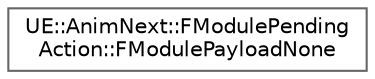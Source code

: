 digraph "Graphical Class Hierarchy"
{
 // INTERACTIVE_SVG=YES
 // LATEX_PDF_SIZE
  bgcolor="transparent";
  edge [fontname=Helvetica,fontsize=10,labelfontname=Helvetica,labelfontsize=10];
  node [fontname=Helvetica,fontsize=10,shape=box,height=0.2,width=0.4];
  rankdir="LR";
  Node0 [id="Node000000",label="UE::AnimNext::FModulePending\lAction::FModulePayloadNone",height=0.2,width=0.4,color="grey40", fillcolor="white", style="filled",URL="$d2/d99/structUE_1_1AnimNext_1_1FModulePendingAction_1_1FModulePayloadNone.html",tooltip=" "];
}
